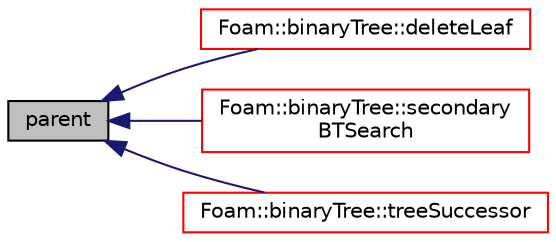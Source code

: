 digraph "parent"
{
  bgcolor="transparent";
  edge [fontname="Helvetica",fontsize="10",labelfontname="Helvetica",labelfontsize="10"];
  node [fontname="Helvetica",fontsize="10",shape=record];
  rankdir="LR";
  Node73 [label="parent",height=0.2,width=0.4,color="black", fillcolor="grey75", style="filled", fontcolor="black"];
  Node73 -> Node74 [dir="back",color="midnightblue",fontsize="10",style="solid",fontname="Helvetica"];
  Node74 [label="Foam::binaryTree::deleteLeaf",height=0.2,width=0.4,color="red",URL="$a31121.html#a22597380d249108b6d08474aba8a98ed",tooltip="Delete a leaf from the binary tree and reshape the binary tree for. "];
  Node73 -> Node76 [dir="back",color="midnightblue",fontsize="10",style="solid",fontname="Helvetica"];
  Node76 [label="Foam::binaryTree::secondary\lBTSearch",height=0.2,width=0.4,color="red",URL="$a31121.html#a02e5e0008790267dba0a201c194f9549"];
  Node73 -> Node80 [dir="back",color="midnightblue",fontsize="10",style="solid",fontname="Helvetica"];
  Node80 [label="Foam::binaryTree::treeSuccessor",height=0.2,width=0.4,color="red",URL="$a31121.html#a3c9a5d1928a9a0f9a004a695fbcd029b"];
}
